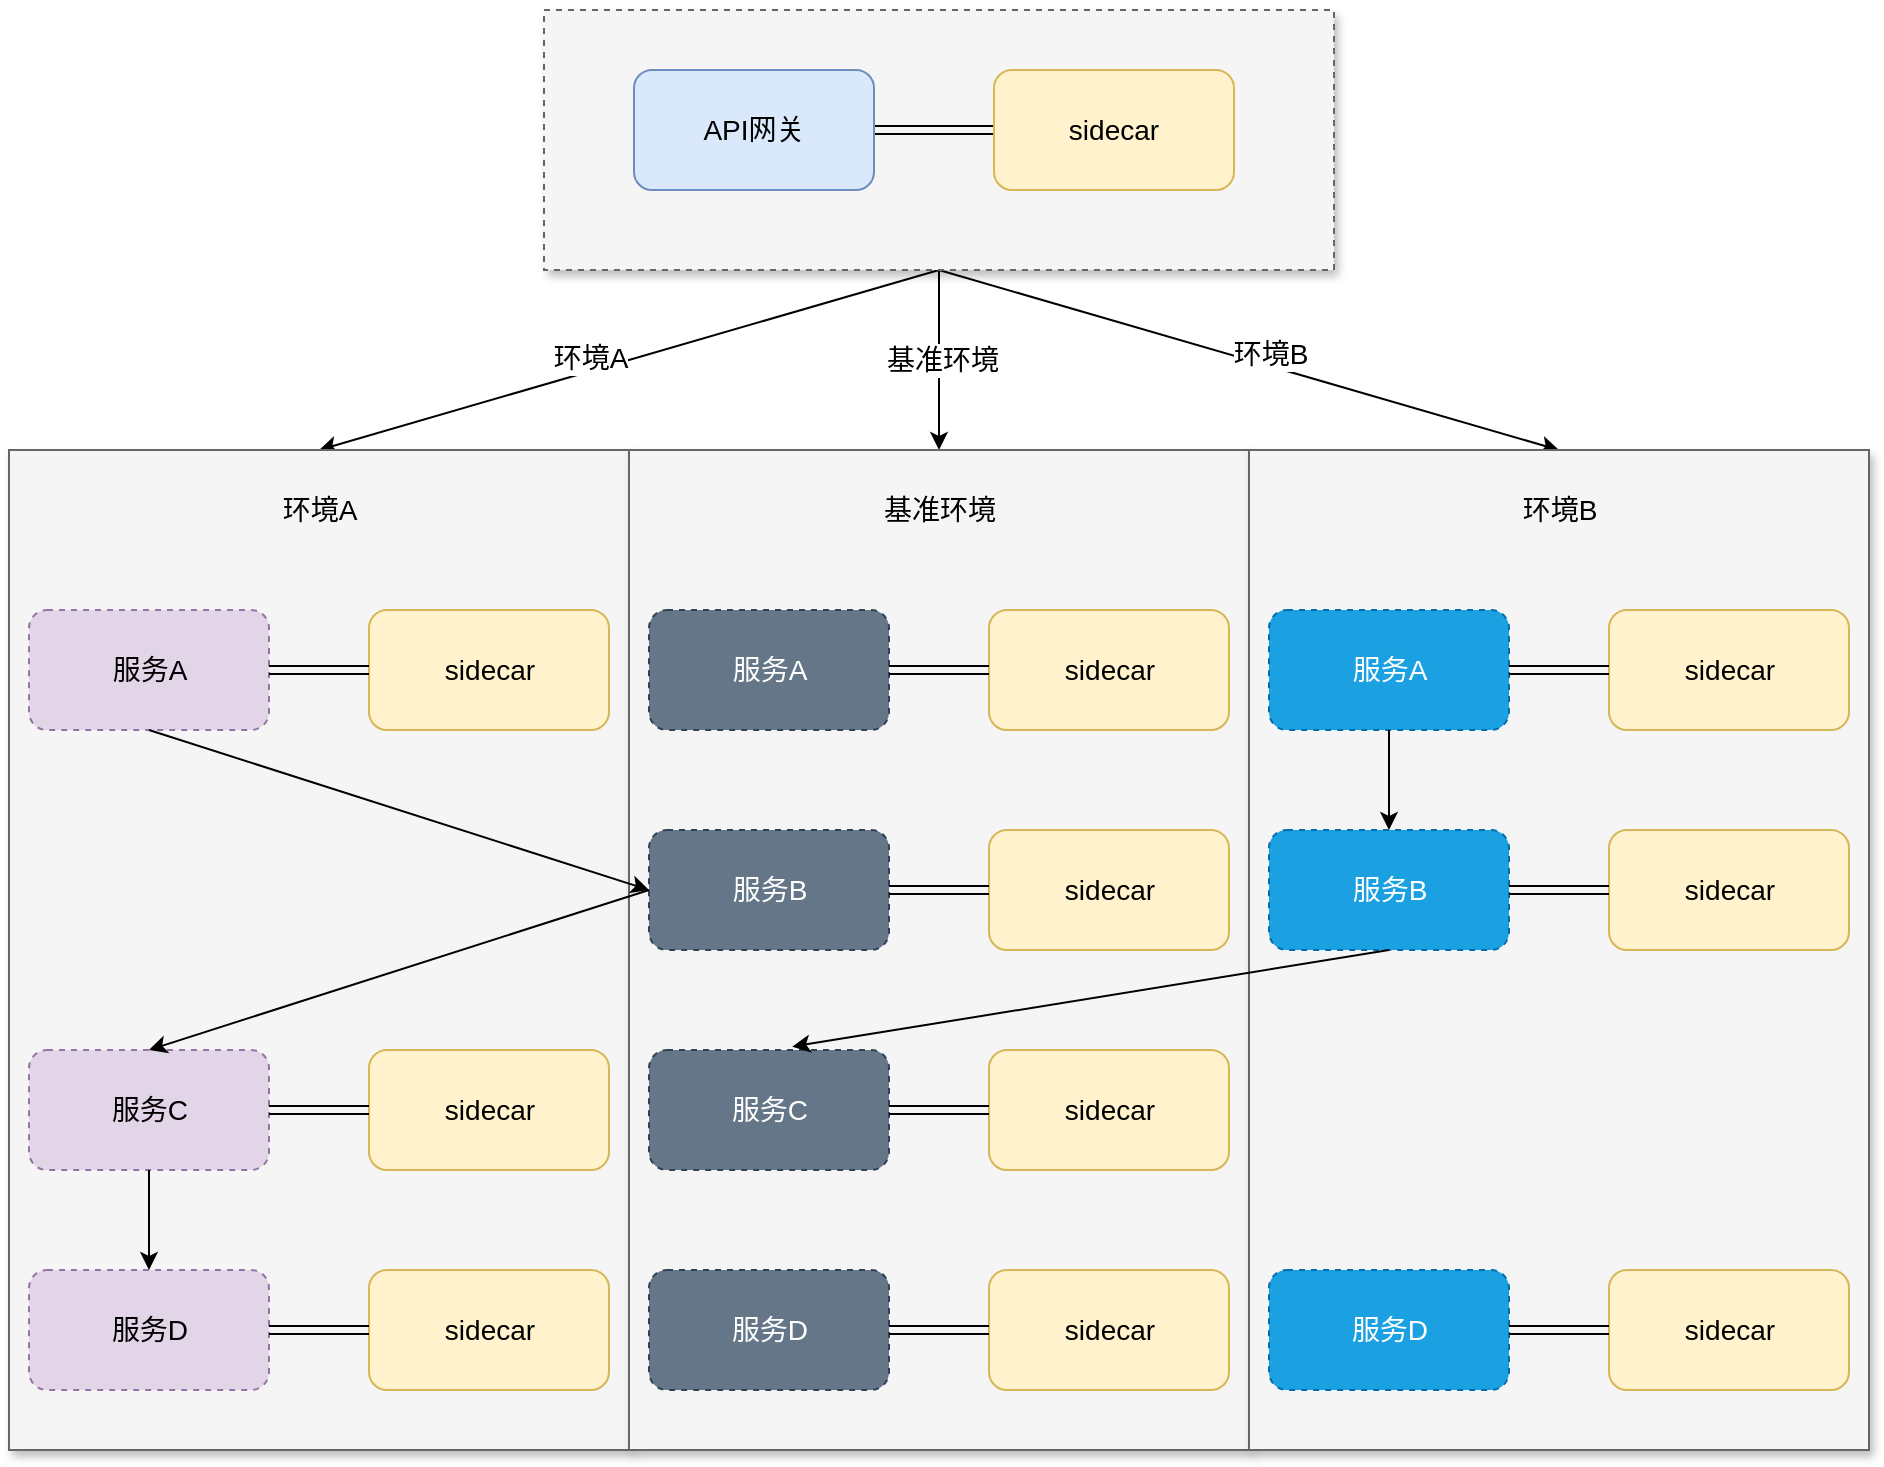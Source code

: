 <mxfile version="14.4.2" type="github" pages="2">
  <diagram name="多环境治理" id="e7e014a7-5840-1c2e-5031-d8a46d1fe8dd">
    <mxGraphModel dx="1310" dy="910" grid="1" gridSize="10" guides="1" tooltips="1" connect="1" arrows="1" fold="1" page="1" pageScale="1" pageWidth="1169" pageHeight="826" background="#ffffff" math="0" shadow="0">
      <root>
        <mxCell id="0" />
        <mxCell id="1" parent="0" />
        <mxCell id="YI7DX0RRUqegkgnAGm2V-120" style="edgeStyle=none;rounded=0;orthogonalLoop=1;jettySize=auto;html=1;exitX=0.5;exitY=1;exitDx=0;exitDy=0;entryX=0.5;entryY=0;entryDx=0;entryDy=0;startArrow=none;startFill=0;endArrow=classic;endFill=1;" edge="1" parent="1" source="YI7DX0RRUqegkgnAGm2V-42" target="YI7DX0RRUqegkgnAGm2V-52">
          <mxGeometry relative="1" as="geometry" />
        </mxCell>
        <mxCell id="YI7DX0RRUqegkgnAGm2V-125" value="环境A" style="edgeLabel;html=1;align=center;verticalAlign=middle;resizable=0;points=[];fontSize=14;" vertex="1" connectable="0" parent="YI7DX0RRUqegkgnAGm2V-120">
          <mxGeometry x="0.119" y="-7" relative="1" as="geometry">
            <mxPoint x="1" as="offset" />
          </mxGeometry>
        </mxCell>
        <mxCell id="YI7DX0RRUqegkgnAGm2V-121" style="edgeStyle=none;rounded=0;orthogonalLoop=1;jettySize=auto;html=1;exitX=0.5;exitY=1;exitDx=0;exitDy=0;entryX=0.5;entryY=0;entryDx=0;entryDy=0;startArrow=none;startFill=0;endArrow=classic;endFill=1;" edge="1" parent="1" source="YI7DX0RRUqegkgnAGm2V-42" target="YI7DX0RRUqegkgnAGm2V-101">
          <mxGeometry relative="1" as="geometry" />
        </mxCell>
        <mxCell id="YI7DX0RRUqegkgnAGm2V-127" value="环境B" style="edgeLabel;html=1;align=center;verticalAlign=middle;resizable=0;points=[];fontSize=14;" vertex="1" connectable="0" parent="YI7DX0RRUqegkgnAGm2V-121">
          <mxGeometry x="0.059" y="6" relative="1" as="geometry">
            <mxPoint x="-1" as="offset" />
          </mxGeometry>
        </mxCell>
        <mxCell id="YI7DX0RRUqegkgnAGm2V-124" style="edgeStyle=none;rounded=0;orthogonalLoop=1;jettySize=auto;html=1;exitX=0.5;exitY=1;exitDx=0;exitDy=0;entryX=0.5;entryY=0;entryDx=0;entryDy=0;startArrow=none;startFill=0;endArrow=classic;endFill=1;" edge="1" parent="1" source="YI7DX0RRUqegkgnAGm2V-42" target="YI7DX0RRUqegkgnAGm2V-79">
          <mxGeometry relative="1" as="geometry" />
        </mxCell>
        <mxCell id="YI7DX0RRUqegkgnAGm2V-126" value="基准环境" style="edgeLabel;html=1;align=center;verticalAlign=middle;resizable=0;points=[];fontSize=14;" vertex="1" connectable="0" parent="YI7DX0RRUqegkgnAGm2V-124">
          <mxGeometry y="1" relative="1" as="geometry">
            <mxPoint as="offset" />
          </mxGeometry>
        </mxCell>
        <mxCell id="YI7DX0RRUqegkgnAGm2V-42" value="" style="rounded=0;whiteSpace=wrap;html=1;fillColor=#f5f5f5;strokeColor=#666666;fontColor=#333333;dashed=1;shadow=1;" vertex="1" parent="1">
          <mxGeometry x="425" y="20" width="395" height="130" as="geometry" />
        </mxCell>
        <mxCell id="YI7DX0RRUqegkgnAGm2V-48" style="edgeStyle=none;rounded=0;orthogonalLoop=1;jettySize=auto;html=1;exitX=1;exitY=0.5;exitDx=0;exitDy=0;entryX=0;entryY=0.5;entryDx=0;entryDy=0;shape=link;" edge="1" parent="1" source="YI7DX0RRUqegkgnAGm2V-43" target="YI7DX0RRUqegkgnAGm2V-44">
          <mxGeometry relative="1" as="geometry" />
        </mxCell>
        <mxCell id="YI7DX0RRUqegkgnAGm2V-43" value="&lt;font style=&quot;font-size: 14px&quot;&gt;API网关&lt;/font&gt;" style="rounded=1;whiteSpace=wrap;html=1;fillColor=#dae8fc;strokeColor=#6c8ebf;" vertex="1" parent="1">
          <mxGeometry x="470" y="50" width="120" height="60" as="geometry" />
        </mxCell>
        <mxCell id="YI7DX0RRUqegkgnAGm2V-44" value="&lt;font style=&quot;font-size: 14px&quot;&gt;sidecar&lt;/font&gt;" style="rounded=1;whiteSpace=wrap;html=1;fillColor=#fff2cc;strokeColor=#d6b656;" vertex="1" parent="1">
          <mxGeometry x="650" y="50" width="120" height="60" as="geometry" />
        </mxCell>
        <mxCell id="YI7DX0RRUqegkgnAGm2V-47" value="" style="rounded=0;whiteSpace=wrap;html=1;fillColor=#f5f5f5;strokeColor=#666666;fontColor=#333333;shadow=1;" vertex="1" parent="1">
          <mxGeometry x="157.5" y="240" width="310" height="500" as="geometry" />
        </mxCell>
        <mxCell id="YI7DX0RRUqegkgnAGm2V-52" value="&lt;font style=&quot;font-size: 14px&quot;&gt;环境A&lt;/font&gt;" style="text;html=1;strokeColor=none;fillColor=none;align=center;verticalAlign=middle;whiteSpace=wrap;rounded=0;dashed=1;" vertex="1" parent="1">
          <mxGeometry x="277.5" y="240" width="70" height="60" as="geometry" />
        </mxCell>
        <mxCell id="YI7DX0RRUqegkgnAGm2V-65" value="" style="group" vertex="1" connectable="0" parent="1">
          <mxGeometry x="167.5" y="320" width="290" height="60" as="geometry" />
        </mxCell>
        <mxCell id="YI7DX0RRUqegkgnAGm2V-49" value="&lt;font style=&quot;font-size: 14px&quot;&gt;服务A&lt;/font&gt;" style="rounded=1;whiteSpace=wrap;html=1;dashed=1;fillColor=#e1d5e7;strokeColor=#9673a6;" vertex="1" parent="YI7DX0RRUqegkgnAGm2V-65">
          <mxGeometry width="120" height="60" as="geometry" />
        </mxCell>
        <mxCell id="YI7DX0RRUqegkgnAGm2V-58" value="&lt;font style=&quot;font-size: 14px&quot;&gt;sidecar&lt;/font&gt;" style="rounded=1;whiteSpace=wrap;html=1;fillColor=#fff2cc;strokeColor=#d6b656;" vertex="1" parent="YI7DX0RRUqegkgnAGm2V-65">
          <mxGeometry x="170" width="120" height="60" as="geometry" />
        </mxCell>
        <mxCell id="YI7DX0RRUqegkgnAGm2V-59" style="edgeStyle=none;shape=link;rounded=0;orthogonalLoop=1;jettySize=auto;html=1;exitX=1;exitY=0.5;exitDx=0;exitDy=0;entryX=0;entryY=0.5;entryDx=0;entryDy=0;" edge="1" parent="YI7DX0RRUqegkgnAGm2V-65" source="YI7DX0RRUqegkgnAGm2V-49" target="YI7DX0RRUqegkgnAGm2V-58">
          <mxGeometry relative="1" as="geometry" />
        </mxCell>
        <mxCell id="YI7DX0RRUqegkgnAGm2V-70" value="" style="group" vertex="1" connectable="0" parent="1">
          <mxGeometry x="167.5" y="540" width="290" height="60" as="geometry" />
        </mxCell>
        <mxCell id="YI7DX0RRUqegkgnAGm2V-71" value="&lt;font style=&quot;font-size: 14px&quot;&gt;服务C&lt;/font&gt;" style="rounded=1;whiteSpace=wrap;html=1;dashed=1;fillColor=#e1d5e7;strokeColor=#9673a6;" vertex="1" parent="YI7DX0RRUqegkgnAGm2V-70">
          <mxGeometry width="120" height="60" as="geometry" />
        </mxCell>
        <mxCell id="YI7DX0RRUqegkgnAGm2V-72" value="&lt;font style=&quot;font-size: 14px&quot;&gt;sidecar&lt;/font&gt;" style="rounded=1;whiteSpace=wrap;html=1;fillColor=#fff2cc;strokeColor=#d6b656;" vertex="1" parent="YI7DX0RRUqegkgnAGm2V-70">
          <mxGeometry x="170" width="120" height="60" as="geometry" />
        </mxCell>
        <mxCell id="YI7DX0RRUqegkgnAGm2V-73" style="edgeStyle=none;shape=link;rounded=0;orthogonalLoop=1;jettySize=auto;html=1;exitX=1;exitY=0.5;exitDx=0;exitDy=0;entryX=0;entryY=0.5;entryDx=0;entryDy=0;" edge="1" parent="YI7DX0RRUqegkgnAGm2V-70" source="YI7DX0RRUqegkgnAGm2V-71" target="YI7DX0RRUqegkgnAGm2V-72">
          <mxGeometry relative="1" as="geometry" />
        </mxCell>
        <mxCell id="YI7DX0RRUqegkgnAGm2V-74" value="" style="group" vertex="1" connectable="0" parent="1">
          <mxGeometry x="167.5" y="650" width="290" height="60" as="geometry" />
        </mxCell>
        <mxCell id="YI7DX0RRUqegkgnAGm2V-75" value="&lt;font style=&quot;font-size: 14px&quot;&gt;服务D&lt;/font&gt;" style="rounded=1;whiteSpace=wrap;html=1;dashed=1;fillColor=#e1d5e7;strokeColor=#9673a6;" vertex="1" parent="YI7DX0RRUqegkgnAGm2V-74">
          <mxGeometry width="120" height="60" as="geometry" />
        </mxCell>
        <mxCell id="YI7DX0RRUqegkgnAGm2V-76" value="&lt;font style=&quot;font-size: 14px&quot;&gt;sidecar&lt;/font&gt;" style="rounded=1;whiteSpace=wrap;html=1;fillColor=#fff2cc;strokeColor=#d6b656;" vertex="1" parent="YI7DX0RRUqegkgnAGm2V-74">
          <mxGeometry x="170" width="120" height="60" as="geometry" />
        </mxCell>
        <mxCell id="YI7DX0RRUqegkgnAGm2V-77" style="edgeStyle=none;shape=link;rounded=0;orthogonalLoop=1;jettySize=auto;html=1;exitX=1;exitY=0.5;exitDx=0;exitDy=0;entryX=0;entryY=0.5;entryDx=0;entryDy=0;" edge="1" parent="YI7DX0RRUqegkgnAGm2V-74" source="YI7DX0RRUqegkgnAGm2V-75" target="YI7DX0RRUqegkgnAGm2V-76">
          <mxGeometry relative="1" as="geometry" />
        </mxCell>
        <mxCell id="YI7DX0RRUqegkgnAGm2V-78" value="" style="rounded=0;whiteSpace=wrap;html=1;fillColor=#f5f5f5;strokeColor=#666666;fontColor=#333333;shadow=1;" vertex="1" parent="1">
          <mxGeometry x="467.5" y="240" width="310" height="500" as="geometry" />
        </mxCell>
        <mxCell id="YI7DX0RRUqegkgnAGm2V-79" value="&lt;font style=&quot;font-size: 14px&quot;&gt;基准环境&lt;/font&gt;" style="text;html=1;strokeColor=none;fillColor=none;align=center;verticalAlign=middle;whiteSpace=wrap;rounded=0;dashed=1;" vertex="1" parent="1">
          <mxGeometry x="587.5" y="240" width="70" height="60" as="geometry" />
        </mxCell>
        <mxCell id="YI7DX0RRUqegkgnAGm2V-80" value="" style="group" vertex="1" connectable="0" parent="1">
          <mxGeometry x="477.5" y="320" width="290" height="60" as="geometry" />
        </mxCell>
        <mxCell id="YI7DX0RRUqegkgnAGm2V-81" value="&lt;font style=&quot;font-size: 14px&quot;&gt;服务A&lt;/font&gt;" style="rounded=1;whiteSpace=wrap;html=1;dashed=1;fillColor=#647687;strokeColor=#314354;fontColor=#ffffff;" vertex="1" parent="YI7DX0RRUqegkgnAGm2V-80">
          <mxGeometry width="120" height="60" as="geometry" />
        </mxCell>
        <mxCell id="YI7DX0RRUqegkgnAGm2V-82" value="&lt;font style=&quot;font-size: 14px&quot;&gt;sidecar&lt;/font&gt;" style="rounded=1;whiteSpace=wrap;html=1;fillColor=#fff2cc;strokeColor=#d6b656;" vertex="1" parent="YI7DX0RRUqegkgnAGm2V-80">
          <mxGeometry x="170" width="120" height="60" as="geometry" />
        </mxCell>
        <mxCell id="YI7DX0RRUqegkgnAGm2V-83" style="edgeStyle=none;shape=link;rounded=0;orthogonalLoop=1;jettySize=auto;html=1;exitX=1;exitY=0.5;exitDx=0;exitDy=0;entryX=0;entryY=0.5;entryDx=0;entryDy=0;" edge="1" parent="YI7DX0RRUqegkgnAGm2V-80" source="YI7DX0RRUqegkgnAGm2V-81" target="YI7DX0RRUqegkgnAGm2V-82">
          <mxGeometry relative="1" as="geometry" />
        </mxCell>
        <mxCell id="YI7DX0RRUqegkgnAGm2V-84" value="" style="group" vertex="1" connectable="0" parent="1">
          <mxGeometry x="477.5" y="430" width="290" height="60" as="geometry" />
        </mxCell>
        <mxCell id="YI7DX0RRUqegkgnAGm2V-85" value="&lt;font style=&quot;font-size: 14px&quot;&gt;服务B&lt;/font&gt;" style="rounded=1;whiteSpace=wrap;html=1;dashed=1;fillColor=#647687;strokeColor=#314354;fontColor=#ffffff;" vertex="1" parent="YI7DX0RRUqegkgnAGm2V-84">
          <mxGeometry width="120" height="60" as="geometry" />
        </mxCell>
        <mxCell id="YI7DX0RRUqegkgnAGm2V-86" value="&lt;font style=&quot;font-size: 14px&quot;&gt;sidecar&lt;/font&gt;" style="rounded=1;whiteSpace=wrap;html=1;fillColor=#fff2cc;strokeColor=#d6b656;" vertex="1" parent="YI7DX0RRUqegkgnAGm2V-84">
          <mxGeometry x="170" width="120" height="60" as="geometry" />
        </mxCell>
        <mxCell id="YI7DX0RRUqegkgnAGm2V-87" style="edgeStyle=none;shape=link;rounded=0;orthogonalLoop=1;jettySize=auto;html=1;exitX=1;exitY=0.5;exitDx=0;exitDy=0;entryX=0;entryY=0.5;entryDx=0;entryDy=0;" edge="1" parent="YI7DX0RRUqegkgnAGm2V-84" source="YI7DX0RRUqegkgnAGm2V-85" target="YI7DX0RRUqegkgnAGm2V-86">
          <mxGeometry relative="1" as="geometry" />
        </mxCell>
        <mxCell id="YI7DX0RRUqegkgnAGm2V-128" style="edgeStyle=none;rounded=0;orthogonalLoop=1;jettySize=auto;html=1;entryX=0.5;entryY=0;entryDx=0;entryDy=0;startArrow=none;startFill=0;endArrow=classic;endFill=1;fontSize=14;" edge="1" parent="YI7DX0RRUqegkgnAGm2V-84" source="YI7DX0RRUqegkgnAGm2V-85" target="YI7DX0RRUqegkgnAGm2V-85">
          <mxGeometry relative="1" as="geometry" />
        </mxCell>
        <mxCell id="YI7DX0RRUqegkgnAGm2V-88" value="" style="group" vertex="1" connectable="0" parent="1">
          <mxGeometry x="477.5" y="540" width="290" height="60" as="geometry" />
        </mxCell>
        <mxCell id="YI7DX0RRUqegkgnAGm2V-89" value="&lt;font style=&quot;font-size: 14px&quot;&gt;服务C&lt;/font&gt;" style="rounded=1;whiteSpace=wrap;html=1;dashed=1;fillColor=#647687;strokeColor=#314354;fontColor=#ffffff;" vertex="1" parent="YI7DX0RRUqegkgnAGm2V-88">
          <mxGeometry width="120" height="60" as="geometry" />
        </mxCell>
        <mxCell id="YI7DX0RRUqegkgnAGm2V-90" value="&lt;font style=&quot;font-size: 14px&quot;&gt;sidecar&lt;/font&gt;" style="rounded=1;whiteSpace=wrap;html=1;fillColor=#fff2cc;strokeColor=#d6b656;" vertex="1" parent="YI7DX0RRUqegkgnAGm2V-88">
          <mxGeometry x="170" width="120" height="60" as="geometry" />
        </mxCell>
        <mxCell id="YI7DX0RRUqegkgnAGm2V-91" style="edgeStyle=none;shape=link;rounded=0;orthogonalLoop=1;jettySize=auto;html=1;exitX=1;exitY=0.5;exitDx=0;exitDy=0;entryX=0;entryY=0.5;entryDx=0;entryDy=0;" edge="1" parent="YI7DX0RRUqegkgnAGm2V-88" source="YI7DX0RRUqegkgnAGm2V-89" target="YI7DX0RRUqegkgnAGm2V-90">
          <mxGeometry relative="1" as="geometry" />
        </mxCell>
        <mxCell id="YI7DX0RRUqegkgnAGm2V-92" value="" style="group;strokeWidth=1;" vertex="1" connectable="0" parent="1">
          <mxGeometry x="477.5" y="650" width="290" height="60" as="geometry" />
        </mxCell>
        <mxCell id="YI7DX0RRUqegkgnAGm2V-93" value="&lt;font style=&quot;font-size: 14px&quot;&gt;服务D&lt;/font&gt;" style="rounded=1;whiteSpace=wrap;html=1;dashed=1;fillColor=#647687;strokeColor=#314354;fontColor=#ffffff;" vertex="1" parent="YI7DX0RRUqegkgnAGm2V-92">
          <mxGeometry width="120" height="60" as="geometry" />
        </mxCell>
        <mxCell id="YI7DX0RRUqegkgnAGm2V-94" value="&lt;font style=&quot;font-size: 14px&quot;&gt;sidecar&lt;/font&gt;" style="rounded=1;whiteSpace=wrap;html=1;fillColor=#fff2cc;strokeColor=#d6b656;" vertex="1" parent="YI7DX0RRUqegkgnAGm2V-92">
          <mxGeometry x="170" width="120" height="60" as="geometry" />
        </mxCell>
        <mxCell id="YI7DX0RRUqegkgnAGm2V-95" style="edgeStyle=none;shape=link;rounded=0;orthogonalLoop=1;jettySize=auto;html=1;exitX=1;exitY=0.5;exitDx=0;exitDy=0;entryX=0;entryY=0.5;entryDx=0;entryDy=0;" edge="1" parent="YI7DX0RRUqegkgnAGm2V-92" source="YI7DX0RRUqegkgnAGm2V-93" target="YI7DX0RRUqegkgnAGm2V-94">
          <mxGeometry relative="1" as="geometry" />
        </mxCell>
        <mxCell id="YI7DX0RRUqegkgnAGm2V-96" style="edgeStyle=none;rounded=0;orthogonalLoop=1;jettySize=auto;html=1;exitX=0.5;exitY=1;exitDx=0;exitDy=0;entryX=0;entryY=0.5;entryDx=0;entryDy=0;endArrow=classic;endFill=1;" edge="1" parent="1" source="YI7DX0RRUqegkgnAGm2V-49" target="YI7DX0RRUqegkgnAGm2V-85">
          <mxGeometry relative="1" as="geometry" />
        </mxCell>
        <mxCell id="YI7DX0RRUqegkgnAGm2V-98" style="edgeStyle=none;rounded=0;orthogonalLoop=1;jettySize=auto;html=1;exitX=0;exitY=0.5;exitDx=0;exitDy=0;entryX=0.5;entryY=0;entryDx=0;entryDy=0;startArrow=none;startFill=0;endArrow=classic;endFill=1;" edge="1" parent="1" source="YI7DX0RRUqegkgnAGm2V-85" target="YI7DX0RRUqegkgnAGm2V-71">
          <mxGeometry relative="1" as="geometry" />
        </mxCell>
        <mxCell id="YI7DX0RRUqegkgnAGm2V-99" style="edgeStyle=none;rounded=0;orthogonalLoop=1;jettySize=auto;html=1;exitX=0.5;exitY=1;exitDx=0;exitDy=0;startArrow=none;startFill=0;endArrow=classic;endFill=1;" edge="1" parent="1" source="YI7DX0RRUqegkgnAGm2V-71" target="YI7DX0RRUqegkgnAGm2V-75">
          <mxGeometry relative="1" as="geometry" />
        </mxCell>
        <mxCell id="YI7DX0RRUqegkgnAGm2V-100" value="" style="rounded=0;whiteSpace=wrap;html=1;fillColor=#f5f5f5;strokeColor=#666666;fontColor=#333333;shadow=1;" vertex="1" parent="1">
          <mxGeometry x="777.5" y="240" width="310" height="500" as="geometry" />
        </mxCell>
        <mxCell id="YI7DX0RRUqegkgnAGm2V-101" value="&lt;font style=&quot;font-size: 14px&quot;&gt;环境B&lt;/font&gt;" style="text;html=1;strokeColor=none;fillColor=none;align=center;verticalAlign=middle;whiteSpace=wrap;rounded=0;dashed=1;" vertex="1" parent="1">
          <mxGeometry x="897.5" y="240" width="70" height="60" as="geometry" />
        </mxCell>
        <mxCell id="YI7DX0RRUqegkgnAGm2V-102" value="" style="group" vertex="1" connectable="0" parent="1">
          <mxGeometry x="787.5" y="320" width="290" height="60" as="geometry" />
        </mxCell>
        <mxCell id="YI7DX0RRUqegkgnAGm2V-103" value="&lt;font style=&quot;font-size: 14px&quot;&gt;服务A&lt;/font&gt;" style="rounded=1;whiteSpace=wrap;html=1;dashed=1;fillColor=#1ba1e2;strokeColor=#006EAF;fontColor=#ffffff;" vertex="1" parent="YI7DX0RRUqegkgnAGm2V-102">
          <mxGeometry width="120" height="60" as="geometry" />
        </mxCell>
        <mxCell id="YI7DX0RRUqegkgnAGm2V-104" value="&lt;font style=&quot;font-size: 14px&quot;&gt;sidecar&lt;/font&gt;" style="rounded=1;whiteSpace=wrap;html=1;fillColor=#fff2cc;strokeColor=#d6b656;" vertex="1" parent="YI7DX0RRUqegkgnAGm2V-102">
          <mxGeometry x="170" width="120" height="60" as="geometry" />
        </mxCell>
        <mxCell id="YI7DX0RRUqegkgnAGm2V-105" style="edgeStyle=none;shape=link;rounded=0;orthogonalLoop=1;jettySize=auto;html=1;exitX=1;exitY=0.5;exitDx=0;exitDy=0;entryX=0;entryY=0.5;entryDx=0;entryDy=0;" edge="1" parent="YI7DX0RRUqegkgnAGm2V-102" source="YI7DX0RRUqegkgnAGm2V-103" target="YI7DX0RRUqegkgnAGm2V-104">
          <mxGeometry relative="1" as="geometry" />
        </mxCell>
        <mxCell id="YI7DX0RRUqegkgnAGm2V-106" value="" style="group" vertex="1" connectable="0" parent="1">
          <mxGeometry x="787.5" y="430" width="290" height="60" as="geometry" />
        </mxCell>
        <mxCell id="YI7DX0RRUqegkgnAGm2V-107" value="&lt;font style=&quot;font-size: 14px&quot;&gt;服务B&lt;/font&gt;" style="rounded=1;whiteSpace=wrap;html=1;dashed=1;fillColor=#1ba1e2;strokeColor=#006EAF;fontColor=#ffffff;" vertex="1" parent="YI7DX0RRUqegkgnAGm2V-106">
          <mxGeometry width="120" height="60" as="geometry" />
        </mxCell>
        <mxCell id="YI7DX0RRUqegkgnAGm2V-108" value="&lt;font style=&quot;font-size: 14px&quot;&gt;sidecar&lt;/font&gt;" style="rounded=1;whiteSpace=wrap;html=1;fillColor=#fff2cc;strokeColor=#d6b656;" vertex="1" parent="YI7DX0RRUqegkgnAGm2V-106">
          <mxGeometry x="170" width="120" height="60" as="geometry" />
        </mxCell>
        <mxCell id="YI7DX0RRUqegkgnAGm2V-109" style="edgeStyle=none;shape=link;rounded=0;orthogonalLoop=1;jettySize=auto;html=1;exitX=1;exitY=0.5;exitDx=0;exitDy=0;entryX=0;entryY=0.5;entryDx=0;entryDy=0;" edge="1" parent="YI7DX0RRUqegkgnAGm2V-106" source="YI7DX0RRUqegkgnAGm2V-107" target="YI7DX0RRUqegkgnAGm2V-108">
          <mxGeometry relative="1" as="geometry" />
        </mxCell>
        <mxCell id="YI7DX0RRUqegkgnAGm2V-114" value="" style="group" vertex="1" connectable="0" parent="1">
          <mxGeometry x="787.5" y="650" width="290" height="60" as="geometry" />
        </mxCell>
        <mxCell id="YI7DX0RRUqegkgnAGm2V-115" value="&lt;font style=&quot;font-size: 14px&quot;&gt;服务D&lt;/font&gt;" style="rounded=1;whiteSpace=wrap;html=1;dashed=1;fillColor=#1ba1e2;strokeColor=#006EAF;fontColor=#ffffff;" vertex="1" parent="YI7DX0RRUqegkgnAGm2V-114">
          <mxGeometry width="120" height="60" as="geometry" />
        </mxCell>
        <mxCell id="YI7DX0RRUqegkgnAGm2V-116" value="&lt;font style=&quot;font-size: 14px&quot;&gt;sidecar&lt;/font&gt;" style="rounded=1;whiteSpace=wrap;html=1;fillColor=#fff2cc;strokeColor=#d6b656;" vertex="1" parent="YI7DX0RRUqegkgnAGm2V-114">
          <mxGeometry x="170" width="120" height="60" as="geometry" />
        </mxCell>
        <mxCell id="YI7DX0RRUqegkgnAGm2V-117" style="edgeStyle=none;shape=link;rounded=0;orthogonalLoop=1;jettySize=auto;html=1;exitX=1;exitY=0.5;exitDx=0;exitDy=0;entryX=0;entryY=0.5;entryDx=0;entryDy=0;" edge="1" parent="YI7DX0RRUqegkgnAGm2V-114" source="YI7DX0RRUqegkgnAGm2V-115" target="YI7DX0RRUqegkgnAGm2V-116">
          <mxGeometry relative="1" as="geometry" />
        </mxCell>
        <mxCell id="YI7DX0RRUqegkgnAGm2V-118" style="edgeStyle=none;rounded=0;orthogonalLoop=1;jettySize=auto;html=1;exitX=0.5;exitY=1;exitDx=0;exitDy=0;entryX=0.597;entryY=-0.028;entryDx=0;entryDy=0;entryPerimeter=0;startArrow=none;startFill=0;endArrow=classic;endFill=1;" edge="1" parent="1" source="YI7DX0RRUqegkgnAGm2V-107" target="YI7DX0RRUqegkgnAGm2V-89">
          <mxGeometry relative="1" as="geometry" />
        </mxCell>
        <mxCell id="YI7DX0RRUqegkgnAGm2V-119" style="edgeStyle=none;rounded=0;orthogonalLoop=1;jettySize=auto;html=1;exitX=0.5;exitY=1;exitDx=0;exitDy=0;startArrow=none;startFill=0;endArrow=classic;endFill=1;" edge="1" parent="1" source="YI7DX0RRUqegkgnAGm2V-103" target="YI7DX0RRUqegkgnAGm2V-107">
          <mxGeometry relative="1" as="geometry" />
        </mxCell>
        <mxCell id="YI7DX0RRUqegkgnAGm2V-123" style="edgeStyle=none;rounded=0;orthogonalLoop=1;jettySize=auto;html=1;entryX=0.5;entryY=0;entryDx=0;entryDy=0;startArrow=none;startFill=0;endArrow=classic;endFill=1;" edge="1" parent="1" source="YI7DX0RRUqegkgnAGm2V-79" target="YI7DX0RRUqegkgnAGm2V-79">
          <mxGeometry relative="1" as="geometry" />
        </mxCell>
      </root>
    </mxGraphModel>
  </diagram>
  <diagram id="ZJrVcepZtGDsFnRzniv1" name="混沌工程">
    <mxGraphModel dx="786" dy="546" grid="1" gridSize="10" guides="1" tooltips="1" connect="1" arrows="1" fold="1" page="1" pageScale="1" pageWidth="827" pageHeight="1169" math="0" shadow="0">
      <root>
        <mxCell id="YWtwVkRxXw-FEZAJ9l7L-0" />
        <mxCell id="YWtwVkRxXw-FEZAJ9l7L-1" parent="YWtwVkRxXw-FEZAJ9l7L-0" />
        <mxCell id="hWCapUhrIWwqcXjwzPP1-0" value="&lt;font style=&quot;font-size: 14px&quot;&gt;sidecar&lt;/font&gt;" style="rounded=1;whiteSpace=wrap;html=1;fillColor=#fff2cc;strokeColor=#d6b656;" vertex="1" parent="YWtwVkRxXw-FEZAJ9l7L-1">
          <mxGeometry x="140" y="110" width="120" height="60" as="geometry" />
        </mxCell>
        <mxCell id="IuK1wNM2U7IIgitgCwAa-1" style="edgeStyle=none;rounded=0;orthogonalLoop=1;jettySize=auto;html=1;exitX=0;exitY=0.5;exitDx=0;exitDy=0;entryX=1;entryY=0.5;entryDx=0;entryDy=0;startArrow=none;startFill=0;endArrow=classic;endFill=1;fontSize=14;" edge="1" parent="YWtwVkRxXw-FEZAJ9l7L-1" source="IuK1wNM2U7IIgitgCwAa-0" target="hWCapUhrIWwqcXjwzPP1-0">
          <mxGeometry relative="1" as="geometry" />
        </mxCell>
        <mxCell id="IuK1wNM2U7IIgitgCwAa-0" value="Agent" style="rounded=1;whiteSpace=wrap;html=1;shadow=1;strokeWidth=1;fillColor=#b1ddf0;fontSize=14;strokeColor=#10739e;" vertex="1" parent="YWtwVkRxXw-FEZAJ9l7L-1">
          <mxGeometry x="360" y="110" width="120" height="60" as="geometry" />
        </mxCell>
        <mxCell id="IuK1wNM2U7IIgitgCwAa-5" value="注入/修改/删除&lt;br&gt;规则" style="shape=document;whiteSpace=wrap;html=1;boundedLbl=1;rounded=0;shadow=1;strokeWidth=1;fillColor=#ffffff;gradientColor=none;fontSize=14;" vertex="1" parent="YWtwVkRxXw-FEZAJ9l7L-1">
          <mxGeometry x="260" y="30" width="104" height="70" as="geometry" />
        </mxCell>
        <mxCell id="IuK1wNM2U7IIgitgCwAa-7" style="edgeStyle=none;rounded=0;orthogonalLoop=1;jettySize=auto;html=1;exitX=0;exitY=0.5;exitDx=0;exitDy=0;startArrow=none;startFill=0;endArrow=classic;endFill=1;fontSize=14;" edge="1" parent="YWtwVkRxXw-FEZAJ9l7L-1" source="IuK1wNM2U7IIgitgCwAa-6" target="IuK1wNM2U7IIgitgCwAa-0">
          <mxGeometry relative="1" as="geometry" />
        </mxCell>
        <mxCell id="IuK1wNM2U7IIgitgCwAa-6" value="混沌工程&lt;br&gt;API Server" style="rounded=1;whiteSpace=wrap;html=1;shadow=1;strokeWidth=1;fillColor=#fad9d5;fontSize=14;strokeColor=#ae4132;" vertex="1" parent="YWtwVkRxXw-FEZAJ9l7L-1">
          <mxGeometry x="560" y="110" width="120" height="60" as="geometry" />
        </mxCell>
      </root>
    </mxGraphModel>
  </diagram>
</mxfile>
